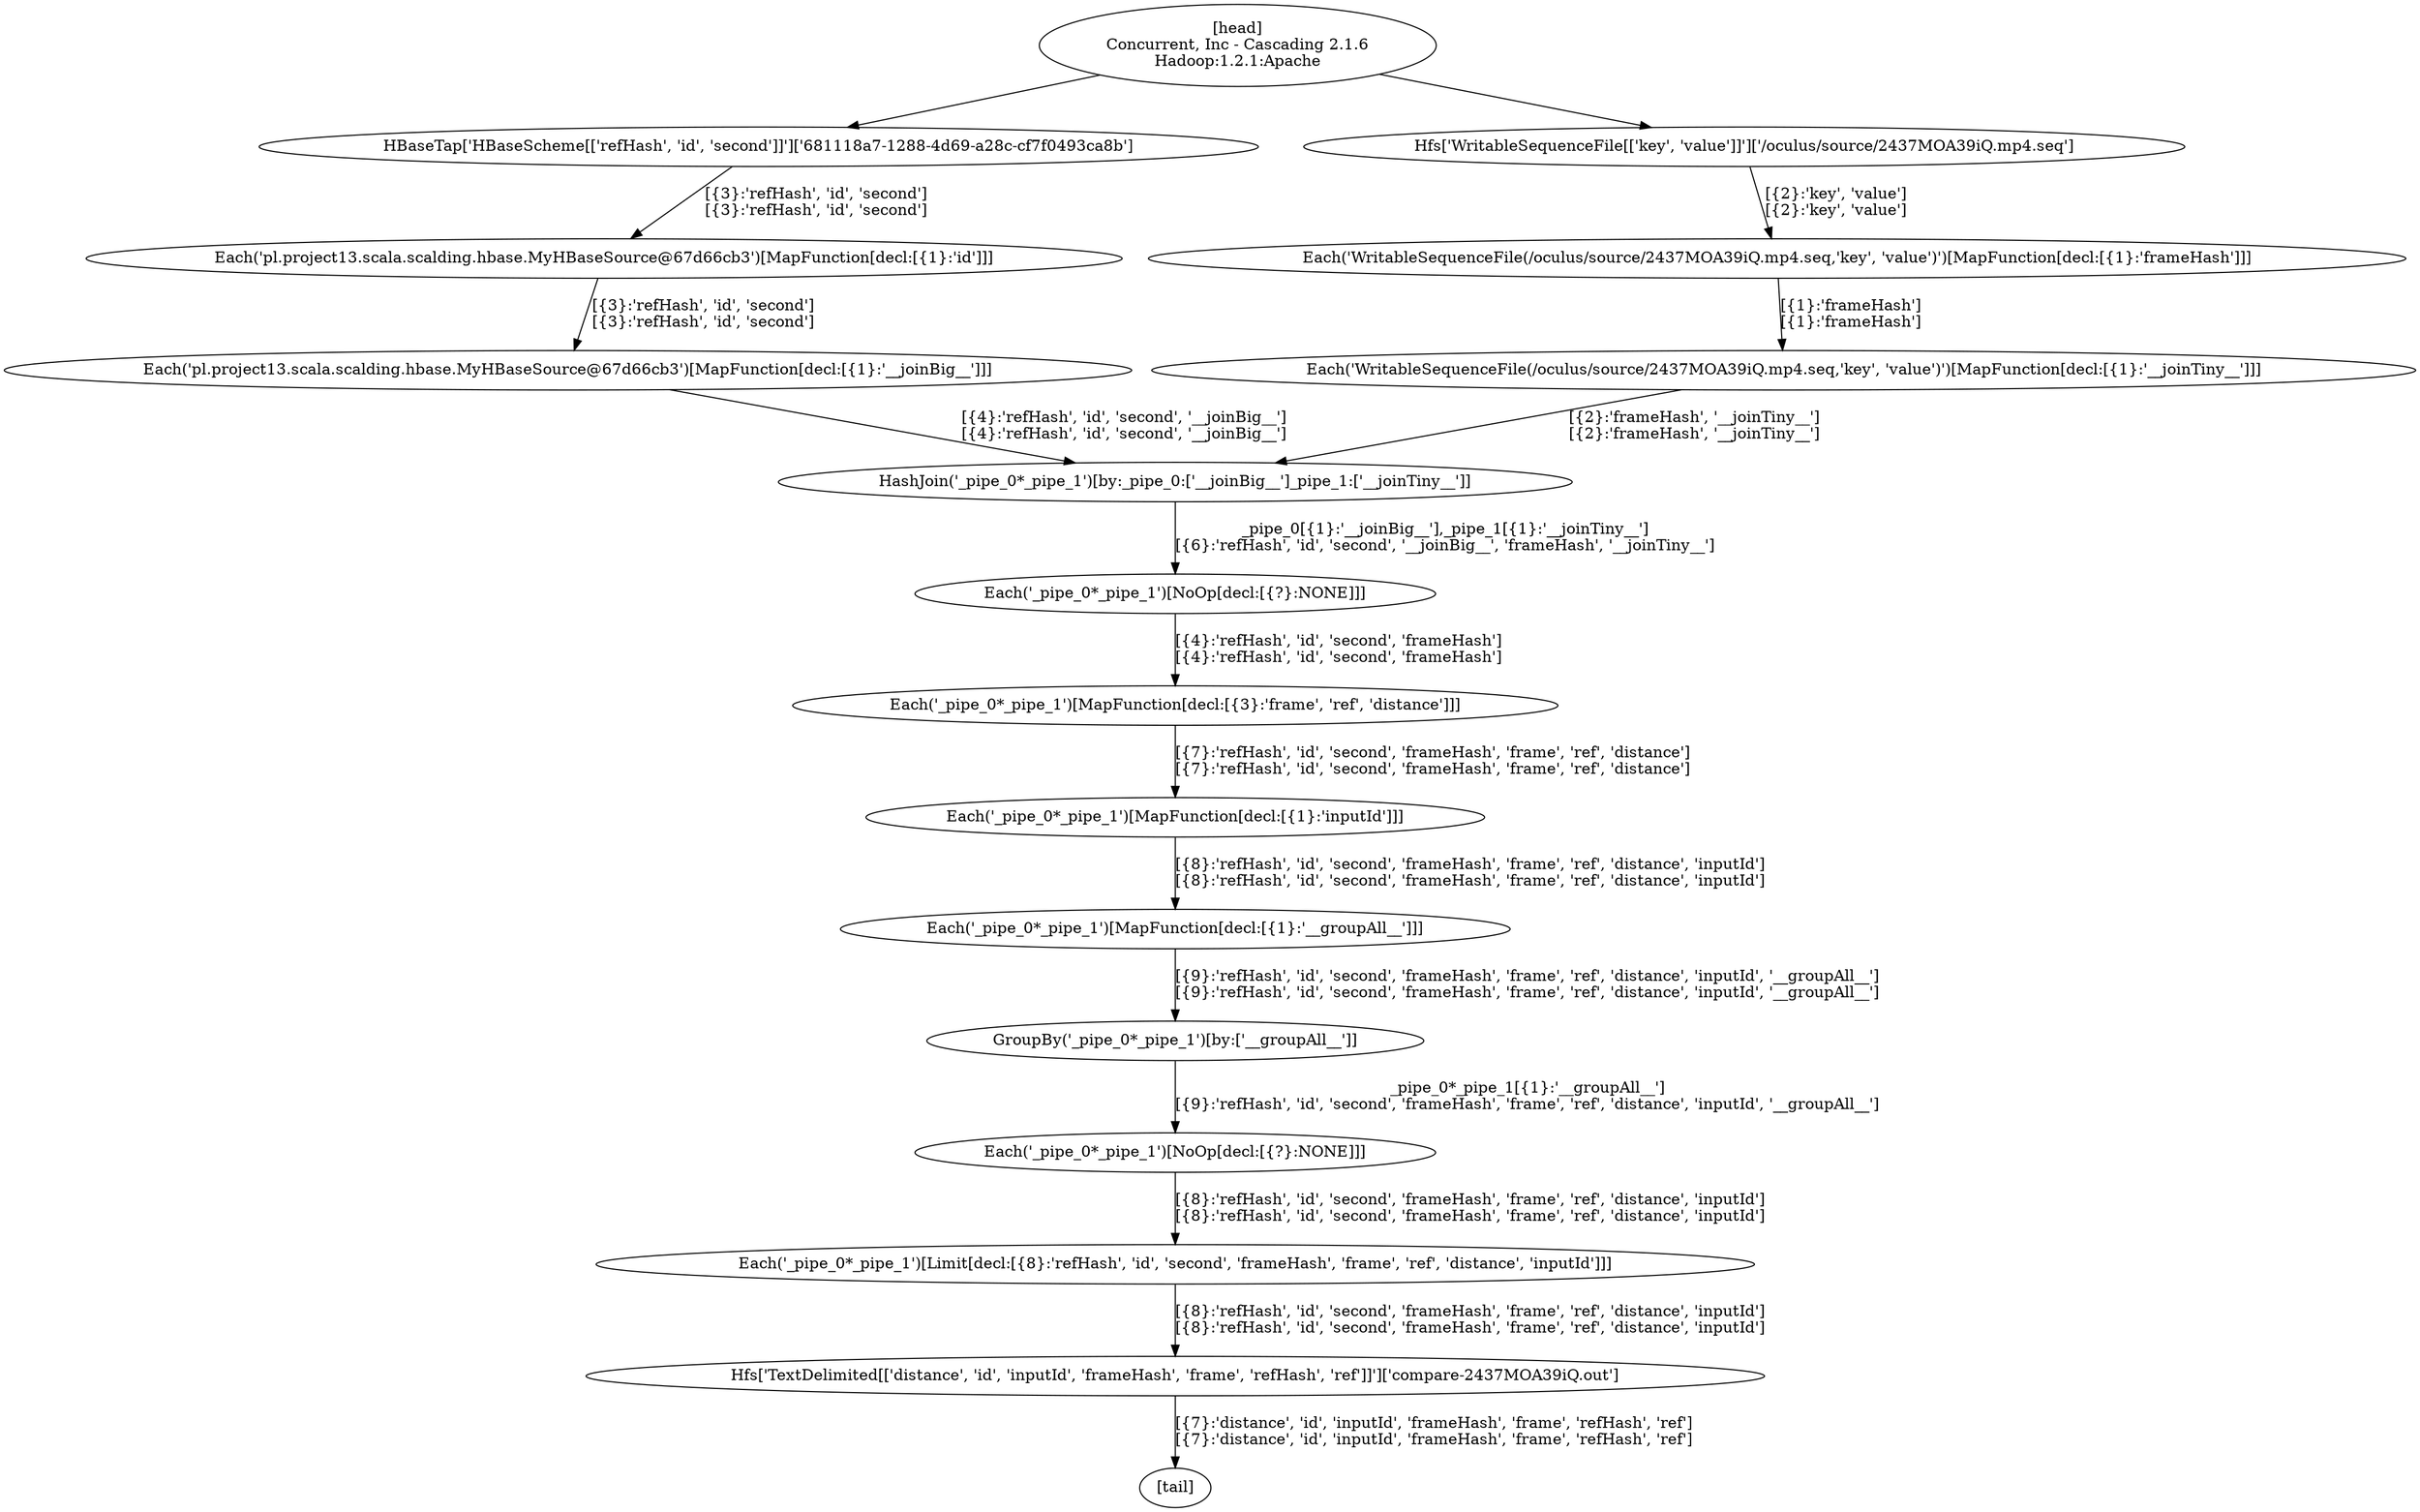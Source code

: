 digraph G {
  1 [label = "Hfs['TextDelimited[['distance', 'id', 'inputId', 'frameHash', 'frame', 'refHash', 'ref']]']['compare-2437MOA39iQ.out']"];
  2 [label = "Each('_pipe_0*_pipe_1')[Limit[decl:[{8}:'refHash', 'id', 'second', 'frameHash', 'frame', 'ref', 'distance', 'inputId']]]"];
  3 [label = "Each('_pipe_0*_pipe_1')[NoOp[decl:[{?}:NONE]]]"];
  4 [label = "GroupBy('_pipe_0*_pipe_1')[by:['__groupAll__']]"];
  5 [label = "Each('_pipe_0*_pipe_1')[MapFunction[decl:[{1}:'__groupAll__']]]"];
  6 [label = "Each('_pipe_0*_pipe_1')[MapFunction[decl:[{1}:'inputId']]]"];
  7 [label = "Each('_pipe_0*_pipe_1')[MapFunction[decl:[{3}:'frame', 'ref', 'distance']]]"];
  8 [label = "Each('_pipe_0*_pipe_1')[NoOp[decl:[{?}:NONE]]]"];
  9 [label = "HashJoin('_pipe_0*_pipe_1')[by:_pipe_0:['__joinBig__']_pipe_1:['__joinTiny__']]"];
  10 [label = "Each('pl.project13.scala.scalding.hbase.MyHBaseSource@67d66cb3')[MapFunction[decl:[{1}:'__joinBig__']]]"];
  11 [label = "Each('pl.project13.scala.scalding.hbase.MyHBaseSource@67d66cb3')[MapFunction[decl:[{1}:'id']]]"];
  12 [label = "HBaseTap['HBaseScheme[['refHash', 'id', 'second']]']['681118a7-1288-4d69-a28c-cf7f0493ca8b']"];
  13 [label = "Each('WritableSequenceFile(/oculus/source/2437MOA39iQ.mp4.seq,'key', 'value')')[MapFunction[decl:[{1}:'__joinTiny__']]]"];
  14 [label = "Each('WritableSequenceFile(/oculus/source/2437MOA39iQ.mp4.seq,'key', 'value')')[MapFunction[decl:[{1}:'frameHash']]]"];
  15 [label = "Hfs['WritableSequenceFile[['key', 'value']]']['/oculus/source/2437MOA39iQ.mp4.seq']"];
  16 [label = "[head]\nConcurrent, Inc - Cascading 2.1.6\nHadoop:1.2.1:Apache"];
  17 [label = "[tail]"];
  11 -> 10 [label = "[{3}:'refHash', 'id', 'second']\n[{3}:'refHash', 'id', 'second']"];
  14 -> 13 [label = "[{1}:'frameHash']\n[{1}:'frameHash']"];
  9 -> 8 [label = "_pipe_0[{1}:'__joinBig__'],_pipe_1[{1}:'__joinTiny__']\n[{6}:'refHash', 'id', 'second', '__joinBig__', 'frameHash', '__joinTiny__']"];
  8 -> 7 [label = "[{4}:'refHash', 'id', 'second', 'frameHash']\n[{4}:'refHash', 'id', 'second', 'frameHash']"];
  7 -> 6 [label = "[{7}:'refHash', 'id', 'second', 'frameHash', 'frame', 'ref', 'distance']\n[{7}:'refHash', 'id', 'second', 'frameHash', 'frame', 'ref', 'distance']"];
  6 -> 5 [label = "[{8}:'refHash', 'id', 'second', 'frameHash', 'frame', 'ref', 'distance', 'inputId']\n[{8}:'refHash', 'id', 'second', 'frameHash', 'frame', 'ref', 'distance', 'inputId']"];
  5 -> 4 [label = "[{9}:'refHash', 'id', 'second', 'frameHash', 'frame', 'ref', 'distance', 'inputId', '__groupAll__']\n[{9}:'refHash', 'id', 'second', 'frameHash', 'frame', 'ref', 'distance', 'inputId', '__groupAll__']"];
  4 -> 3 [label = "_pipe_0*_pipe_1[{1}:'__groupAll__']\n[{9}:'refHash', 'id', 'second', 'frameHash', 'frame', 'ref', 'distance', 'inputId', '__groupAll__']"];
  3 -> 2 [label = "[{8}:'refHash', 'id', 'second', 'frameHash', 'frame', 'ref', 'distance', 'inputId']\n[{8}:'refHash', 'id', 'second', 'frameHash', 'frame', 'ref', 'distance', 'inputId']"];
  16 -> 15 [label = ""];
  16 -> 12 [label = ""];
  1 -> 17 [label = "[{7}:'distance', 'id', 'inputId', 'frameHash', 'frame', 'refHash', 'ref']\n[{7}:'distance', 'id', 'inputId', 'frameHash', 'frame', 'refHash', 'ref']"];
  12 -> 11 [label = "[{3}:'refHash', 'id', 'second']\n[{3}:'refHash', 'id', 'second']"];
  10 -> 9 [label = "[{4}:'refHash', 'id', 'second', '__joinBig__']\n[{4}:'refHash', 'id', 'second', '__joinBig__']"];
  2 -> 1 [label = "[{8}:'refHash', 'id', 'second', 'frameHash', 'frame', 'ref', 'distance', 'inputId']\n[{8}:'refHash', 'id', 'second', 'frameHash', 'frame', 'ref', 'distance', 'inputId']"];
  15 -> 14 [label = "[{2}:'key', 'value']\n[{2}:'key', 'value']"];
  13 -> 9 [label = "[{2}:'frameHash', '__joinTiny__']\n[{2}:'frameHash', '__joinTiny__']"];
}
